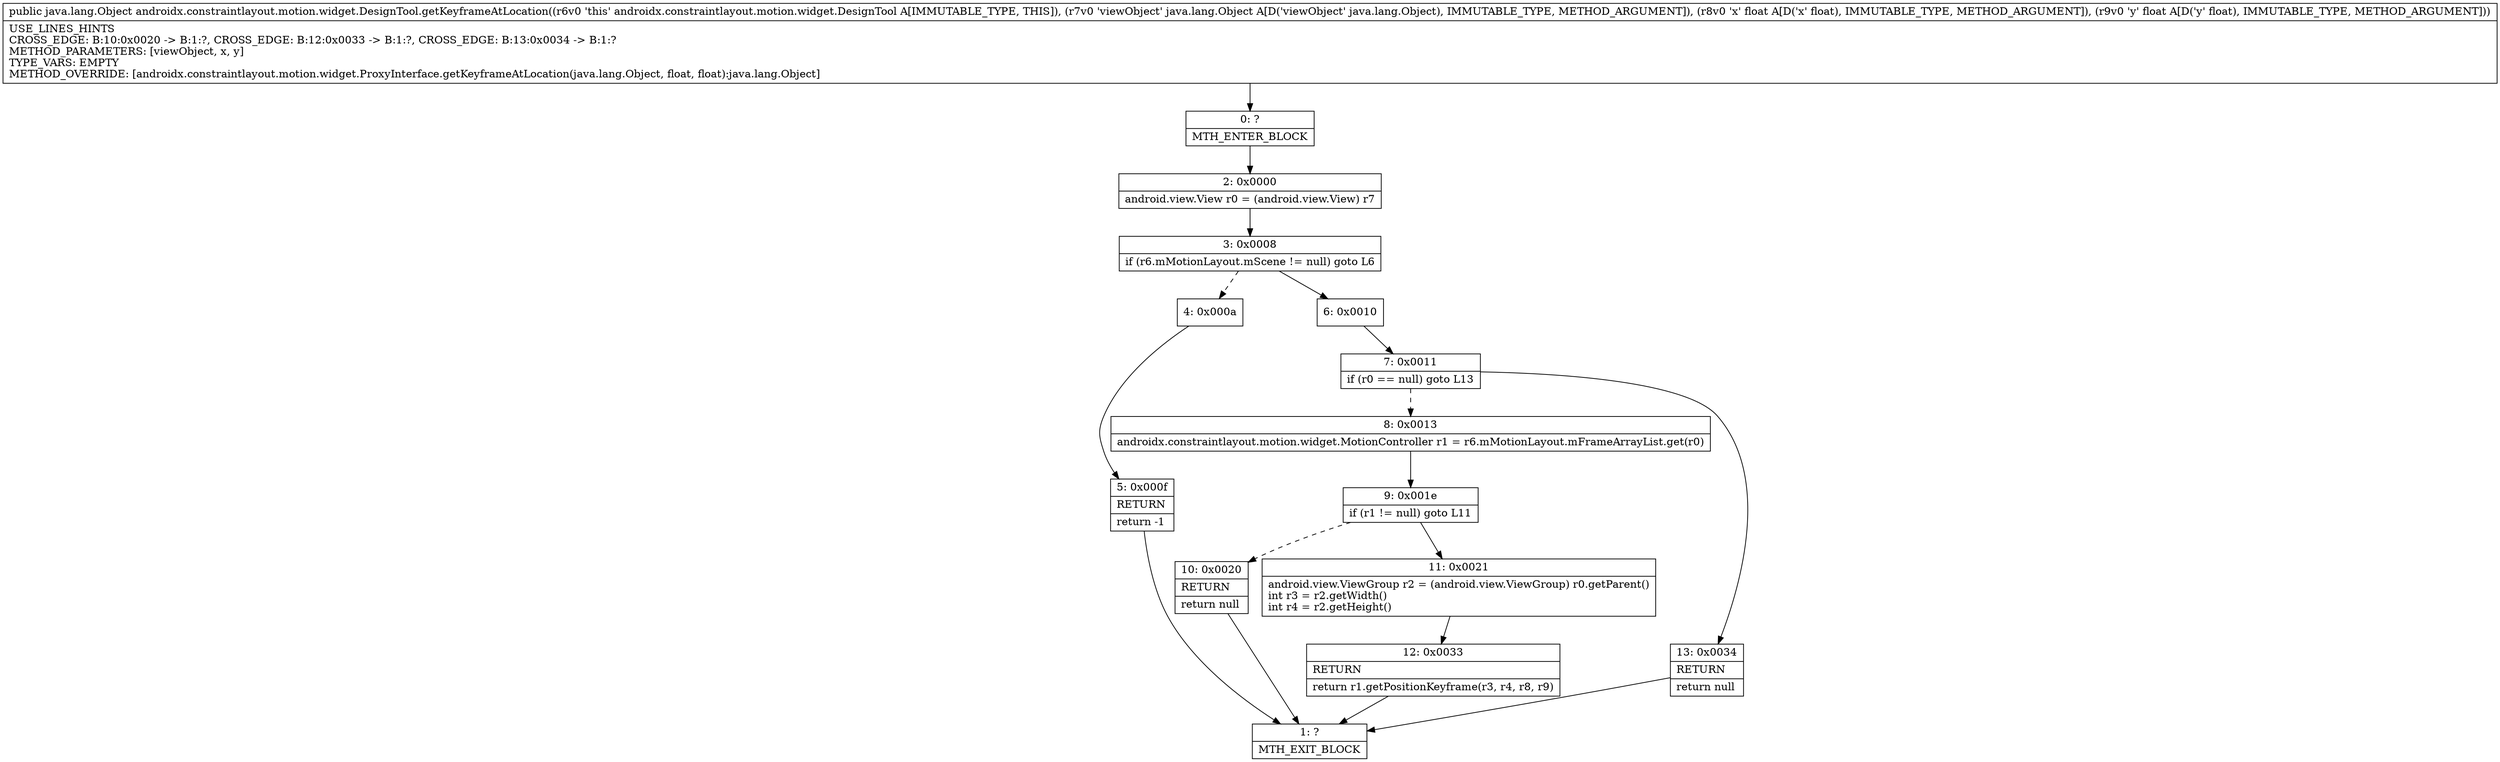 digraph "CFG forandroidx.constraintlayout.motion.widget.DesignTool.getKeyframeAtLocation(Ljava\/lang\/Object;FF)Ljava\/lang\/Object;" {
Node_0 [shape=record,label="{0\:\ ?|MTH_ENTER_BLOCK\l}"];
Node_2 [shape=record,label="{2\:\ 0x0000|android.view.View r0 = (android.view.View) r7\l}"];
Node_3 [shape=record,label="{3\:\ 0x0008|if (r6.mMotionLayout.mScene != null) goto L6\l}"];
Node_4 [shape=record,label="{4\:\ 0x000a}"];
Node_5 [shape=record,label="{5\:\ 0x000f|RETURN\l|return \-1\l}"];
Node_1 [shape=record,label="{1\:\ ?|MTH_EXIT_BLOCK\l}"];
Node_6 [shape=record,label="{6\:\ 0x0010}"];
Node_7 [shape=record,label="{7\:\ 0x0011|if (r0 == null) goto L13\l}"];
Node_8 [shape=record,label="{8\:\ 0x0013|androidx.constraintlayout.motion.widget.MotionController r1 = r6.mMotionLayout.mFrameArrayList.get(r0)\l}"];
Node_9 [shape=record,label="{9\:\ 0x001e|if (r1 != null) goto L11\l}"];
Node_10 [shape=record,label="{10\:\ 0x0020|RETURN\l|return null\l}"];
Node_11 [shape=record,label="{11\:\ 0x0021|android.view.ViewGroup r2 = (android.view.ViewGroup) r0.getParent()\lint r3 = r2.getWidth()\lint r4 = r2.getHeight()\l}"];
Node_12 [shape=record,label="{12\:\ 0x0033|RETURN\l|return r1.getPositionKeyframe(r3, r4, r8, r9)\l}"];
Node_13 [shape=record,label="{13\:\ 0x0034|RETURN\l|return null\l}"];
MethodNode[shape=record,label="{public java.lang.Object androidx.constraintlayout.motion.widget.DesignTool.getKeyframeAtLocation((r6v0 'this' androidx.constraintlayout.motion.widget.DesignTool A[IMMUTABLE_TYPE, THIS]), (r7v0 'viewObject' java.lang.Object A[D('viewObject' java.lang.Object), IMMUTABLE_TYPE, METHOD_ARGUMENT]), (r8v0 'x' float A[D('x' float), IMMUTABLE_TYPE, METHOD_ARGUMENT]), (r9v0 'y' float A[D('y' float), IMMUTABLE_TYPE, METHOD_ARGUMENT]))  | USE_LINES_HINTS\lCROSS_EDGE: B:10:0x0020 \-\> B:1:?, CROSS_EDGE: B:12:0x0033 \-\> B:1:?, CROSS_EDGE: B:13:0x0034 \-\> B:1:?\lMETHOD_PARAMETERS: [viewObject, x, y]\lTYPE_VARS: EMPTY\lMETHOD_OVERRIDE: [androidx.constraintlayout.motion.widget.ProxyInterface.getKeyframeAtLocation(java.lang.Object, float, float):java.lang.Object]\l}"];
MethodNode -> Node_0;Node_0 -> Node_2;
Node_2 -> Node_3;
Node_3 -> Node_4[style=dashed];
Node_3 -> Node_6;
Node_4 -> Node_5;
Node_5 -> Node_1;
Node_6 -> Node_7;
Node_7 -> Node_8[style=dashed];
Node_7 -> Node_13;
Node_8 -> Node_9;
Node_9 -> Node_10[style=dashed];
Node_9 -> Node_11;
Node_10 -> Node_1;
Node_11 -> Node_12;
Node_12 -> Node_1;
Node_13 -> Node_1;
}

